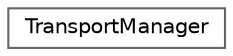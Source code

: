 digraph "Graphical Class Hierarchy"
{
 // LATEX_PDF_SIZE
  bgcolor="transparent";
  edge [fontname=Helvetica,fontsize=10,labelfontname=Helvetica,labelfontsize=10];
  node [fontname=Helvetica,fontsize=10,shape=box,height=0.2,width=0.4];
  rankdir="LR";
  Node0 [id="Node000000",label="TransportManager",height=0.2,width=0.4,color="grey40", fillcolor="white", style="filled",URL="$classTransportManager.html",tooltip="Manages various types of transportation objects."];
}
